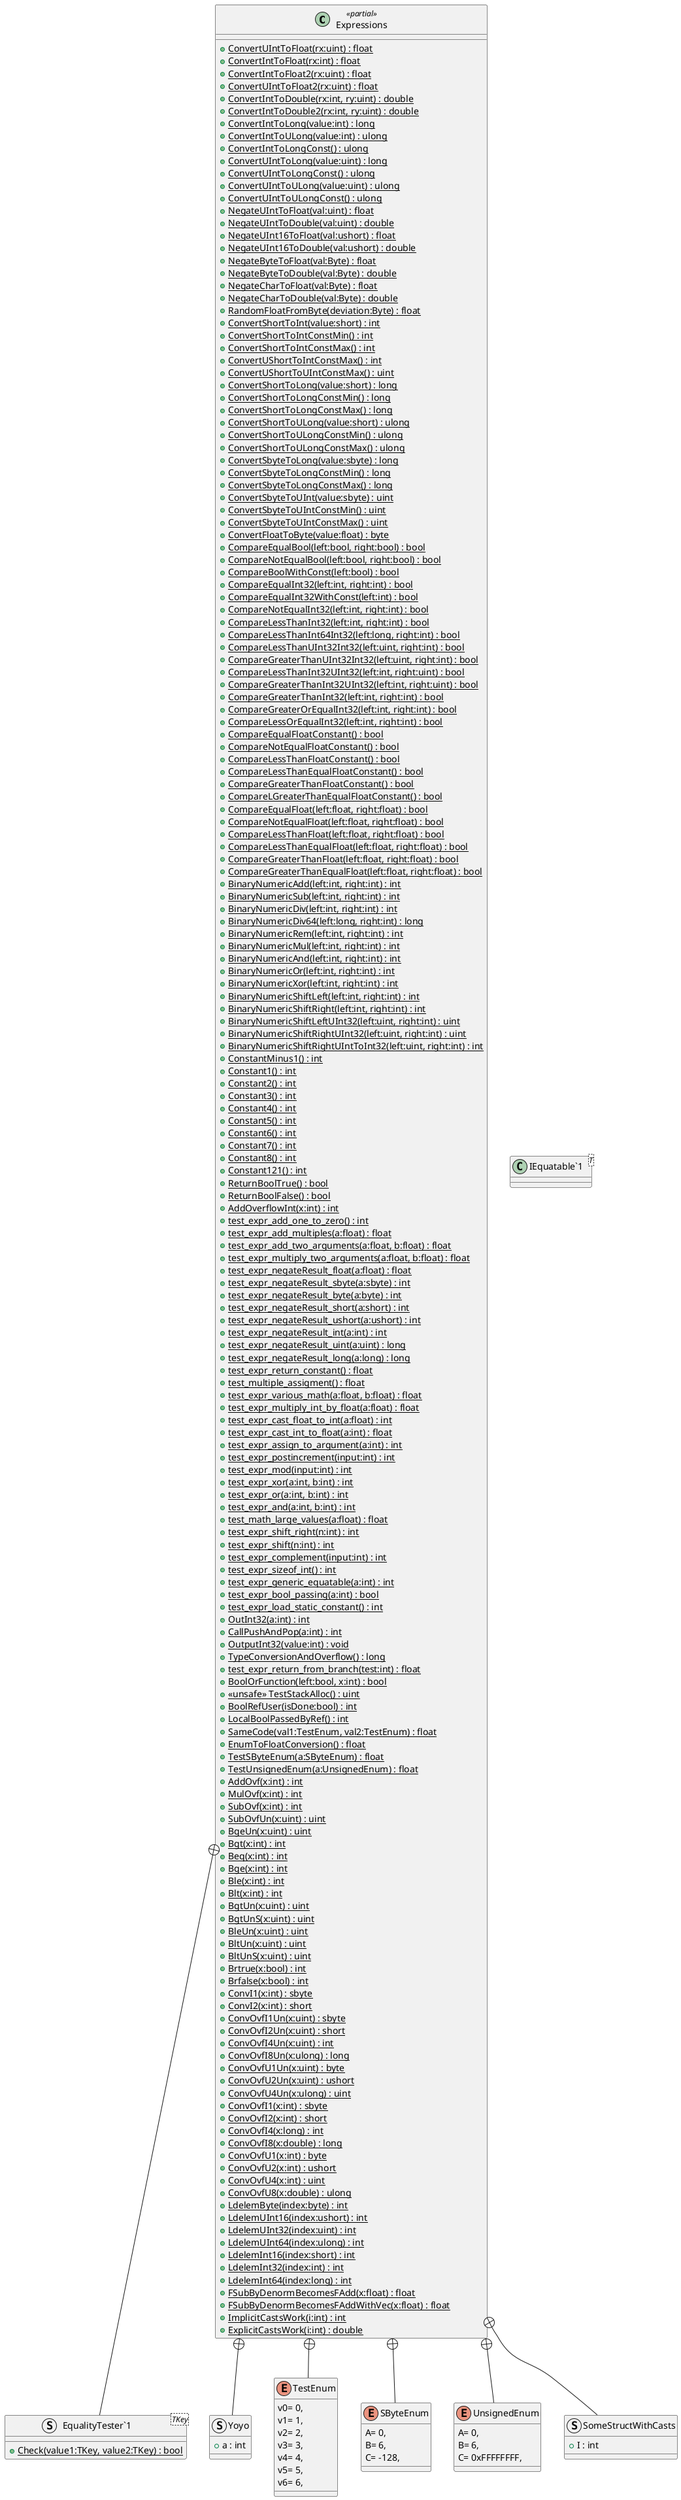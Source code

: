 @startuml
class Expressions <<partial>> {
    + {static} ConvertUIntToFloat(rx:uint) : float
    + {static} ConvertIntToFloat(rx:int) : float
    + {static} ConvertIntToFloat2(rx:uint) : float
    + {static} ConvertUIntToFloat2(rx:uint) : float
    + {static} ConvertIntToDouble(rx:int, ry:uint) : double
    + {static} ConvertIntToDouble2(rx:int, ry:uint) : double
    + {static} ConvertIntToLong(value:int) : long
    + {static} ConvertIntToULong(value:int) : ulong
    + {static} ConvertIntToLongConst() : ulong
    + {static} ConvertUIntToLong(value:uint) : long
    + {static} ConvertUIntToLongConst() : ulong
    + {static} ConvertUIntToULong(value:uint) : ulong
    + {static} ConvertUIntToULongConst() : ulong
    + {static} NegateUIntToFloat(val:uint) : float
    + {static} NegateUIntToDouble(val:uint) : double
    + {static} NegateUInt16ToFloat(val:ushort) : float
    + {static} NegateUInt16ToDouble(val:ushort) : double
    + {static} NegateByteToFloat(val:Byte) : float
    + {static} NegateByteToDouble(val:Byte) : double
    + {static} NegateCharToFloat(val:Byte) : float
    + {static} NegateCharToDouble(val:Byte) : double
    + {static} RandomFloatFromByte(deviation:Byte) : float
    + {static} ConvertShortToInt(value:short) : int
    + {static} ConvertShortToIntConstMin() : int
    + {static} ConvertShortToIntConstMax() : int
    + {static} ConvertUShortToIntConstMax() : int
    + {static} ConvertUShortToUIntConstMax() : uint
    + {static} ConvertShortToLong(value:short) : long
    + {static} ConvertShortToLongConstMin() : long
    + {static} ConvertShortToLongConstMax() : long
    + {static} ConvertShortToULong(value:short) : ulong
    + {static} ConvertShortToULongConstMin() : ulong
    + {static} ConvertShortToULongConstMax() : ulong
    + {static} ConvertSbyteToLong(value:sbyte) : long
    + {static} ConvertSbyteToLongConstMin() : long
    + {static} ConvertSbyteToLongConstMax() : long
    + {static} ConvertSbyteToUInt(value:sbyte) : uint
    + {static} ConvertSbyteToUIntConstMin() : uint
    + {static} ConvertSbyteToUIntConstMax() : uint
    + {static} ConvertFloatToByte(value:float) : byte
    + {static} CompareEqualBool(left:bool, right:bool) : bool
    + {static} CompareNotEqualBool(left:bool, right:bool) : bool
    + {static} CompareBoolWithConst(left:bool) : bool
    + {static} CompareEqualInt32(left:int, right:int) : bool
    + {static} CompareEqualInt32WithConst(left:int) : bool
    + {static} CompareNotEqualInt32(left:int, right:int) : bool
    + {static} CompareLessThanInt32(left:int, right:int) : bool
    + {static} CompareLessThanInt64Int32(left:long, right:int) : bool
    + {static} CompareLessThanUInt32Int32(left:uint, right:int) : bool
    + {static} CompareGreaterThanUInt32Int32(left:uint, right:int) : bool
    + {static} CompareLessThanInt32UInt32(left:int, right:uint) : bool
    + {static} CompareGreaterThanInt32UInt32(left:int, right:uint) : bool
    + {static} CompareGreaterThanInt32(left:int, right:int) : bool
    + {static} CompareGreaterOrEqualInt32(left:int, right:int) : bool
    + {static} CompareLessOrEqualInt32(left:int, right:int) : bool
    + {static} CompareEqualFloatConstant() : bool
    + {static} CompareNotEqualFloatConstant() : bool
    + {static} CompareLessThanFloatConstant() : bool
    + {static} CompareLessThanEqualFloatConstant() : bool
    + {static} CompareGreaterThanFloatConstant() : bool
    + {static} CompareLGreaterThanEqualFloatConstant() : bool
    + {static} CompareEqualFloat(left:float, right:float) : bool
    + {static} CompareNotEqualFloat(left:float, right:float) : bool
    + {static} CompareLessThanFloat(left:float, right:float) : bool
    + {static} CompareLessThanEqualFloat(left:float, right:float) : bool
    + {static} CompareGreaterThanFloat(left:float, right:float) : bool
    + {static} CompareGreaterThanEqualFloat(left:float, right:float) : bool
    + {static} BinaryNumericAdd(left:int, right:int) : int
    + {static} BinaryNumericSub(left:int, right:int) : int
    + {static} BinaryNumericDiv(left:int, right:int) : int
    + {static} BinaryNumericDiv64(left:long, right:int) : long
    + {static} BinaryNumericRem(left:int, right:int) : int
    + {static} BinaryNumericMul(left:int, right:int) : int
    + {static} BinaryNumericAnd(left:int, right:int) : int
    + {static} BinaryNumericOr(left:int, right:int) : int
    + {static} BinaryNumericXor(left:int, right:int) : int
    + {static} BinaryNumericShiftLeft(left:int, right:int) : int
    + {static} BinaryNumericShiftRight(left:int, right:int) : int
    + {static} BinaryNumericShiftLeftUInt32(left:uint, right:int) : uint
    + {static} BinaryNumericShiftRightUInt32(left:uint, right:int) : uint
    + {static} BinaryNumericShiftRightUIntToInt32(left:uint, right:int) : int
    + {static} ConstantMinus1() : int
    + {static} Constant1() : int
    + {static} Constant2() : int
    + {static} Constant3() : int
    + {static} Constant4() : int
    + {static} Constant5() : int
    + {static} Constant6() : int
    + {static} Constant7() : int
    + {static} Constant8() : int
    + {static} Constant121() : int
    + {static} ReturnBoolTrue() : bool
    + {static} ReturnBoolFalse() : bool
    + {static} AddOverflowInt(x:int) : int
    + {static} test_expr_add_one_to_zero() : int
    + {static} test_expr_add_multiples(a:float) : float
    + {static} test_expr_add_two_arguments(a:float, b:float) : float
    + {static} test_expr_multiply_two_arguments(a:float, b:float) : float
    + {static} test_expr_negateResult_float(a:float) : float
    + {static} test_expr_negateResult_sbyte(a:sbyte) : int
    + {static} test_expr_negateResult_byte(a:byte) : int
    + {static} test_expr_negateResult_short(a:short) : int
    + {static} test_expr_negateResult_ushort(a:ushort) : int
    + {static} test_expr_negateResult_int(a:int) : int
    + {static} test_expr_negateResult_uint(a:uint) : long
    + {static} test_expr_negateResult_long(a:long) : long
    + {static} test_expr_return_constant() : float
    + {static} test_multiple_assigment() : float
    + {static} test_expr_various_math(a:float, b:float) : float
    + {static} test_expr_multiply_int_by_float(a:float) : float
    + {static} test_expr_cast_float_to_int(a:float) : int
    + {static} test_expr_cast_int_to_float(a:int) : float
    + {static} test_expr_assign_to_argument(a:int) : int
    + {static} test_expr_postincrement(input:int) : int
    + {static} test_expr_mod(input:int) : int
    + {static} test_expr_xor(a:int, b:int) : int
    + {static} test_expr_or(a:int, b:int) : int
    + {static} test_expr_and(a:int, b:int) : int
    + {static} test_math_large_values(a:float) : float
    + {static} test_expr_shift_right(n:int) : int
    + {static} test_expr_shift(n:int) : int
    + {static} test_expr_complement(input:int) : int
    + {static} test_expr_sizeof_int() : int
    + {static} test_expr_generic_equatable(a:int) : int
    + {static} test_expr_bool_passing(a:int) : bool
    + {static} test_expr_load_static_constant() : int
    + {static} OutInt32(a:int) : int
    + {static} CallPushAndPop(a:int) : int
    + {static} OutputInt32(value:int) : void
    + {static} TypeConversionAndOverflow() : long
    + {static} test_expr_return_from_branch(test:int) : float
    + {static} BoolOrFunction(left:bool, x:int) : bool
    + {static} <<unsafe>> TestStackAlloc() : uint
    + {static} BoolRefUser(isDone:bool) : int
    + {static} LocalBoolPassedByRef() : int
    + {static} SameCode(val1:TestEnum, val2:TestEnum) : float
    + {static} EnumToFloatConversion() : float
    + {static} TestSByteEnum(a:SByteEnum) : float
    + {static} TestUnsignedEnum(a:UnsignedEnum) : float
    + {static} AddOvf(x:int) : int
    + {static} MulOvf(x:int) : int
    + {static} SubOvf(x:int) : int
    + {static} SubOvfUn(x:uint) : uint
    + {static} BgeUn(x:uint) : uint
    + {static} Bgt(x:int) : int
    + {static} Beq(x:int) : int
    + {static} Bge(x:int) : int
    + {static} Ble(x:int) : int
    + {static} Blt(x:int) : int
    + {static} BgtUn(x:uint) : uint
    + {static} BgtUnS(x:uint) : uint
    + {static} BleUn(x:uint) : uint
    + {static} BltUn(x:uint) : uint
    + {static} BltUnS(x:uint) : uint
    + {static} Brtrue(x:bool) : int
    + {static} Brfalse(x:bool) : int
    + {static} ConvI1(x:int) : sbyte
    + {static} ConvI2(x:int) : short
    + {static} ConvOvfI1Un(x:uint) : sbyte
    + {static} ConvOvfI2Un(x:uint) : short
    + {static} ConvOvfI4Un(x:uint) : int
    + {static} ConvOvfI8Un(x:ulong) : long
    + {static} ConvOvfU1Un(x:uint) : byte
    + {static} ConvOvfU2Un(x:uint) : ushort
    + {static} ConvOvfU4Un(x:ulong) : uint
    + {static} ConvOvfI1(x:int) : sbyte
    + {static} ConvOvfI2(x:int) : short
    + {static} ConvOvfI4(x:long) : int
    + {static} ConvOvfI8(x:double) : long
    + {static} ConvOvfU1(x:int) : byte
    + {static} ConvOvfU2(x:int) : ushort
    + {static} ConvOvfU4(x:int) : uint
    + {static} ConvOvfU8(x:double) : ulong
    + {static} LdelemByte(index:byte) : int
    + {static} LdelemUInt16(index:ushort) : int
    + {static} LdelemUInt32(index:uint) : int
    + {static} LdelemUInt64(index:ulong) : int
    + {static} LdelemInt16(index:short) : int
    + {static} LdelemInt32(index:int) : int
    + {static} LdelemInt64(index:long) : int
    + {static} FSubByDenormBecomesFAdd(x:float) : float
    + {static} FSubByDenormBecomesFAddWithVec(x:float) : float
    + {static} ImplicitCastsWork(i:int) : int
    + {static} ExplicitCastsWork(i:int) : double
}
struct "EqualityTester`1"<TKey> {
    + {static} Check(value1:TKey, value2:TKey) : bool
}
struct Yoyo {
    + a : int
}
enum TestEnum {
    v0= 0,
    v1= 1,
    v2= 2,
    v3= 3,
    v4= 4,
    v5= 5,
    v6= 6,
}
enum SByteEnum {
    A= 0,
    B= 6,
    C= -128,
}
enum UnsignedEnum {
    A= 0,
    B= 6,
    C= 0xFFFFFFFF,
}
struct SomeStructWithCasts {
    + I : int
}
class "IEquatable`1"<T> {
}
Expressions +-- "EqualityTester`1"
Expressions +-- Yoyo
Expressions +-- TestEnum
Expressions +-- SByteEnum
Expressions +-- UnsignedEnum
Expressions +-- SomeStructWithCasts
@enduml
